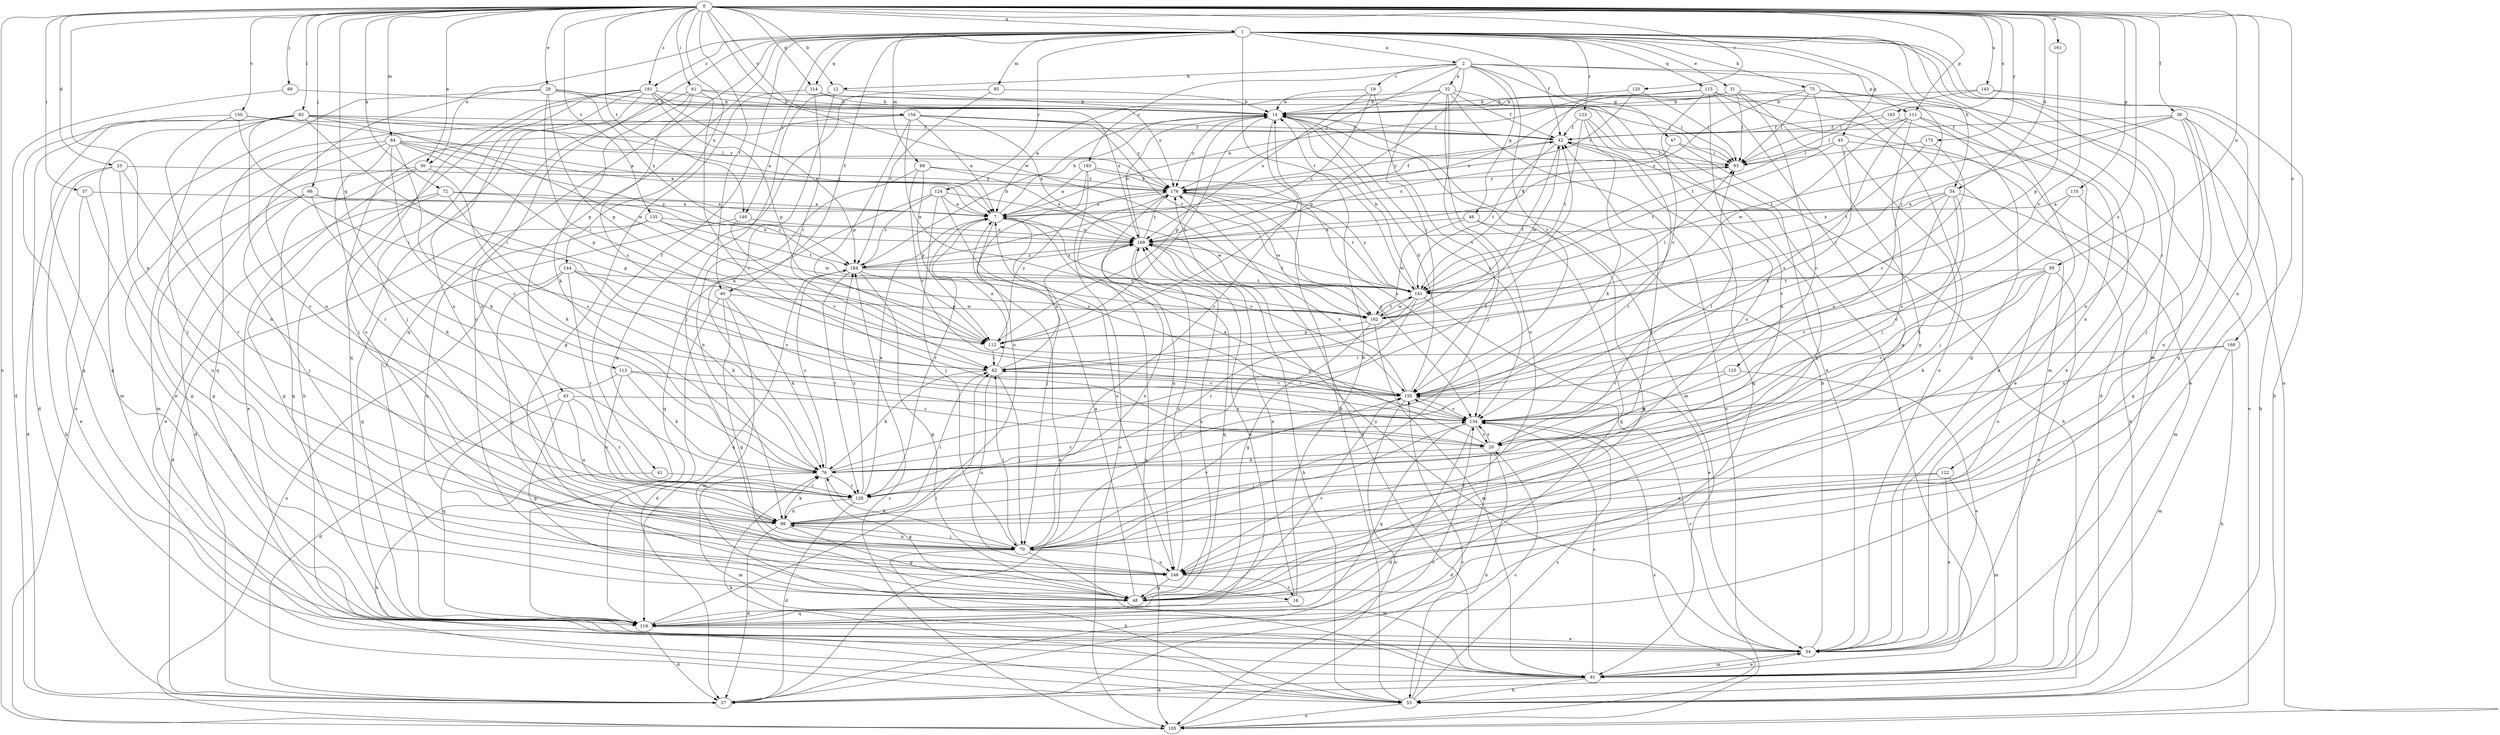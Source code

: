 strict digraph  {
0;
1;
2;
7;
12;
14;
16;
19;
20;
25;
27;
28;
30;
31;
32;
34;
36;
40;
41;
42;
43;
45;
46;
47;
48;
54;
55;
57;
61;
62;
66;
68;
70;
72;
75;
76;
82;
83;
84;
85;
89;
91;
95;
98;
105;
110;
111;
112;
113;
114;
115;
119;
120;
122;
123;
124;
125;
126;
134;
135;
140;
141;
143;
144;
148;
150;
154;
155;
161;
162;
163;
168;
169;
175;
176;
181;
183;
184;
0 -> 1  [label=a];
0 -> 12  [label=b];
0 -> 25  [label=d];
0 -> 28  [label=e];
0 -> 30  [label=e];
0 -> 36  [label=f];
0 -> 40  [label=f];
0 -> 54  [label=h];
0 -> 57  [label=i];
0 -> 61  [label=i];
0 -> 66  [label=j];
0 -> 68  [label=j];
0 -> 72  [label=k];
0 -> 82  [label=l];
0 -> 84  [label=m];
0 -> 95  [label=n];
0 -> 98  [label=n];
0 -> 105  [label=o];
0 -> 110  [label=p];
0 -> 111  [label=p];
0 -> 113  [label=q];
0 -> 114  [label=q];
0 -> 120  [label=r];
0 -> 134  [label=s];
0 -> 135  [label=t];
0 -> 140  [label=t];
0 -> 143  [label=u];
0 -> 144  [label=u];
0 -> 148  [label=u];
0 -> 150  [label=v];
0 -> 154  [label=v];
0 -> 155  [label=v];
0 -> 161  [label=w];
0 -> 162  [label=w];
0 -> 163  [label=x];
0 -> 168  [label=x];
0 -> 175  [label=y];
0 -> 181  [label=z];
1 -> 2  [label=a];
1 -> 16  [label=c];
1 -> 30  [label=e];
1 -> 31  [label=e];
1 -> 40  [label=f];
1 -> 41  [label=f];
1 -> 42  [label=f];
1 -> 43  [label=g];
1 -> 45  [label=g];
1 -> 54  [label=h];
1 -> 75  [label=k];
1 -> 85  [label=m];
1 -> 89  [label=m];
1 -> 91  [label=m];
1 -> 105  [label=o];
1 -> 114  [label=q];
1 -> 115  [label=q];
1 -> 119  [label=q];
1 -> 122  [label=r];
1 -> 123  [label=r];
1 -> 124  [label=r];
1 -> 125  [label=r];
1 -> 140  [label=t];
1 -> 141  [label=t];
1 -> 148  [label=u];
1 -> 181  [label=z];
2 -> 12  [label=b];
2 -> 19  [label=c];
2 -> 32  [label=e];
2 -> 46  [label=g];
2 -> 47  [label=g];
2 -> 91  [label=m];
2 -> 111  [label=p];
2 -> 112  [label=p];
2 -> 148  [label=u];
2 -> 155  [label=v];
2 -> 176  [label=y];
2 -> 183  [label=z];
7 -> 14  [label=b];
7 -> 70  [label=j];
7 -> 83  [label=l];
7 -> 126  [label=r];
7 -> 148  [label=u];
7 -> 155  [label=v];
7 -> 169  [label=x];
12 -> 14  [label=b];
12 -> 70  [label=j];
12 -> 76  [label=k];
14 -> 42  [label=f];
14 -> 91  [label=m];
14 -> 112  [label=p];
14 -> 126  [label=r];
14 -> 134  [label=s];
14 -> 176  [label=y];
16 -> 14  [label=b];
16 -> 119  [label=q];
16 -> 169  [label=x];
19 -> 14  [label=b];
19 -> 155  [label=v];
19 -> 169  [label=x];
19 -> 184  [label=z];
20 -> 7  [label=a];
20 -> 27  [label=d];
20 -> 55  [label=h];
20 -> 76  [label=k];
20 -> 83  [label=l];
20 -> 134  [label=s];
25 -> 27  [label=d];
25 -> 55  [label=h];
25 -> 126  [label=r];
25 -> 148  [label=u];
25 -> 176  [label=y];
27 -> 7  [label=a];
27 -> 134  [label=s];
28 -> 14  [label=b];
28 -> 62  [label=i];
28 -> 98  [label=n];
28 -> 105  [label=o];
28 -> 112  [label=p];
28 -> 169  [label=x];
28 -> 176  [label=y];
30 -> 27  [label=d];
30 -> 34  [label=e];
30 -> 76  [label=k];
30 -> 119  [label=q];
30 -> 176  [label=y];
31 -> 7  [label=a];
31 -> 14  [label=b];
31 -> 20  [label=c];
31 -> 34  [label=e];
31 -> 48  [label=g];
31 -> 83  [label=l];
31 -> 169  [label=x];
32 -> 7  [label=a];
32 -> 14  [label=b];
32 -> 34  [label=e];
32 -> 42  [label=f];
32 -> 62  [label=i];
32 -> 70  [label=j];
32 -> 105  [label=o];
32 -> 148  [label=u];
34 -> 14  [label=b];
34 -> 91  [label=m];
34 -> 155  [label=v];
34 -> 176  [label=y];
36 -> 34  [label=e];
36 -> 42  [label=f];
36 -> 55  [label=h];
36 -> 62  [label=i];
36 -> 70  [label=j];
36 -> 141  [label=t];
36 -> 148  [label=u];
40 -> 27  [label=d];
40 -> 48  [label=g];
40 -> 76  [label=k];
40 -> 91  [label=m];
40 -> 162  [label=w];
41 -> 55  [label=h];
41 -> 126  [label=r];
42 -> 83  [label=l];
42 -> 119  [label=q];
42 -> 141  [label=t];
42 -> 162  [label=w];
42 -> 176  [label=y];
43 -> 48  [label=g];
43 -> 98  [label=n];
43 -> 119  [label=q];
43 -> 126  [label=r];
43 -> 134  [label=s];
45 -> 55  [label=h];
45 -> 70  [label=j];
45 -> 83  [label=l];
45 -> 134  [label=s];
45 -> 141  [label=t];
46 -> 48  [label=g];
46 -> 119  [label=q];
46 -> 162  [label=w];
46 -> 169  [label=x];
47 -> 55  [label=h];
47 -> 83  [label=l];
47 -> 169  [label=x];
48 -> 7  [label=a];
48 -> 155  [label=v];
48 -> 169  [label=x];
54 -> 7  [label=a];
54 -> 20  [label=c];
54 -> 76  [label=k];
54 -> 91  [label=m];
54 -> 134  [label=s];
54 -> 155  [label=v];
54 -> 169  [label=x];
55 -> 14  [label=b];
55 -> 20  [label=c];
55 -> 76  [label=k];
55 -> 105  [label=o];
55 -> 134  [label=s];
57 -> 7  [label=a];
57 -> 34  [label=e];
57 -> 48  [label=g];
61 -> 14  [label=b];
61 -> 20  [label=c];
61 -> 76  [label=k];
61 -> 83  [label=l];
61 -> 98  [label=n];
61 -> 134  [label=s];
62 -> 7  [label=a];
62 -> 70  [label=j];
62 -> 76  [label=k];
62 -> 148  [label=u];
62 -> 155  [label=v];
62 -> 169  [label=x];
66 -> 7  [label=a];
66 -> 48  [label=g];
66 -> 70  [label=j];
66 -> 76  [label=k];
66 -> 112  [label=p];
68 -> 14  [label=b];
68 -> 27  [label=d];
70 -> 55  [label=h];
70 -> 62  [label=i];
70 -> 76  [label=k];
70 -> 91  [label=m];
70 -> 98  [label=n];
70 -> 148  [label=u];
70 -> 155  [label=v];
70 -> 169  [label=x];
72 -> 7  [label=a];
72 -> 34  [label=e];
72 -> 48  [label=g];
72 -> 134  [label=s];
72 -> 184  [label=z];
75 -> 14  [label=b];
75 -> 34  [label=e];
75 -> 83  [label=l];
75 -> 105  [label=o];
75 -> 141  [label=t];
75 -> 169  [label=x];
76 -> 42  [label=f];
76 -> 48  [label=g];
76 -> 91  [label=m];
76 -> 126  [label=r];
76 -> 134  [label=s];
76 -> 184  [label=z];
82 -> 7  [label=a];
82 -> 27  [label=d];
82 -> 42  [label=f];
82 -> 62  [label=i];
82 -> 70  [label=j];
82 -> 91  [label=m];
82 -> 119  [label=q];
82 -> 126  [label=r];
82 -> 162  [label=w];
82 -> 176  [label=y];
83 -> 176  [label=y];
84 -> 7  [label=a];
84 -> 20  [label=c];
84 -> 34  [label=e];
84 -> 76  [label=k];
84 -> 83  [label=l];
84 -> 91  [label=m];
84 -> 112  [label=p];
84 -> 126  [label=r];
84 -> 184  [label=z];
85 -> 14  [label=b];
85 -> 119  [label=q];
85 -> 184  [label=z];
89 -> 98  [label=n];
89 -> 112  [label=p];
89 -> 155  [label=v];
89 -> 169  [label=x];
89 -> 176  [label=y];
91 -> 27  [label=d];
91 -> 34  [label=e];
91 -> 42  [label=f];
91 -> 55  [label=h];
91 -> 134  [label=s];
91 -> 176  [label=y];
95 -> 20  [label=c];
95 -> 34  [label=e];
95 -> 76  [label=k];
95 -> 141  [label=t];
95 -> 148  [label=u];
95 -> 155  [label=v];
98 -> 27  [label=d];
98 -> 42  [label=f];
98 -> 48  [label=g];
98 -> 62  [label=i];
98 -> 70  [label=j];
98 -> 76  [label=k];
105 -> 134  [label=s];
105 -> 155  [label=v];
105 -> 184  [label=z];
110 -> 7  [label=a];
110 -> 48  [label=g];
110 -> 134  [label=s];
111 -> 34  [label=e];
111 -> 42  [label=f];
111 -> 48  [label=g];
111 -> 70  [label=j];
111 -> 134  [label=s];
111 -> 162  [label=w];
112 -> 14  [label=b];
112 -> 62  [label=i];
112 -> 176  [label=y];
113 -> 20  [label=c];
113 -> 27  [label=d];
113 -> 76  [label=k];
113 -> 98  [label=n];
113 -> 155  [label=v];
114 -> 14  [label=b];
114 -> 48  [label=g];
114 -> 62  [label=i];
114 -> 83  [label=l];
115 -> 14  [label=b];
115 -> 27  [label=d];
115 -> 34  [label=e];
115 -> 48  [label=g];
115 -> 98  [label=n];
115 -> 141  [label=t];
115 -> 155  [label=v];
119 -> 27  [label=d];
119 -> 34  [label=e];
119 -> 62  [label=i];
119 -> 169  [label=x];
120 -> 14  [label=b];
120 -> 83  [label=l];
120 -> 176  [label=y];
122 -> 34  [label=e];
122 -> 91  [label=m];
122 -> 98  [label=n];
122 -> 126  [label=r];
123 -> 42  [label=f];
123 -> 48  [label=g];
123 -> 76  [label=k];
123 -> 126  [label=r];
123 -> 141  [label=t];
124 -> 7  [label=a];
124 -> 70  [label=j];
124 -> 119  [label=q];
124 -> 134  [label=s];
124 -> 162  [label=w];
124 -> 184  [label=z];
125 -> 20  [label=c];
125 -> 34  [label=e];
125 -> 155  [label=v];
126 -> 7  [label=a];
126 -> 27  [label=d];
126 -> 98  [label=n];
126 -> 184  [label=z];
134 -> 20  [label=c];
134 -> 27  [label=d];
134 -> 70  [label=j];
134 -> 119  [label=q];
134 -> 155  [label=v];
135 -> 27  [label=d];
135 -> 141  [label=t];
135 -> 148  [label=u];
135 -> 162  [label=w];
135 -> 169  [label=x];
140 -> 119  [label=q];
140 -> 155  [label=v];
140 -> 169  [label=x];
141 -> 14  [label=b];
141 -> 34  [label=e];
141 -> 48  [label=g];
141 -> 126  [label=r];
141 -> 162  [label=w];
141 -> 176  [label=y];
143 -> 14  [label=b];
143 -> 55  [label=h];
143 -> 83  [label=l];
143 -> 119  [label=q];
144 -> 76  [label=k];
144 -> 105  [label=o];
144 -> 126  [label=r];
144 -> 134  [label=s];
144 -> 141  [label=t];
144 -> 148  [label=u];
148 -> 48  [label=g];
148 -> 169  [label=x];
148 -> 16  [label=t];
150 -> 7  [label=a];
150 -> 42  [label=f];
150 -> 62  [label=i];
150 -> 98  [label=n];
150 -> 119  [label=q];
154 -> 7  [label=a];
154 -> 42  [label=f];
154 -> 70  [label=j];
154 -> 112  [label=p];
154 -> 119  [label=q];
154 -> 141  [label=t];
154 -> 162  [label=w];
154 -> 169  [label=x];
154 -> 176  [label=y];
155 -> 14  [label=b];
155 -> 62  [label=i];
155 -> 105  [label=o];
155 -> 112  [label=p];
155 -> 134  [label=s];
155 -> 169  [label=x];
161 -> 112  [label=p];
162 -> 42  [label=f];
162 -> 70  [label=j];
162 -> 83  [label=l];
162 -> 91  [label=m];
162 -> 112  [label=p];
162 -> 141  [label=t];
163 -> 42  [label=f];
163 -> 83  [label=l];
163 -> 98  [label=n];
168 -> 55  [label=h];
168 -> 62  [label=i];
168 -> 91  [label=m];
168 -> 134  [label=s];
169 -> 14  [label=b];
169 -> 55  [label=h];
169 -> 119  [label=q];
169 -> 141  [label=t];
169 -> 176  [label=y];
169 -> 184  [label=z];
175 -> 83  [label=l];
175 -> 141  [label=t];
175 -> 155  [label=v];
176 -> 7  [label=a];
176 -> 42  [label=f];
176 -> 105  [label=o];
176 -> 134  [label=s];
176 -> 141  [label=t];
176 -> 148  [label=u];
176 -> 162  [label=w];
181 -> 14  [label=b];
181 -> 55  [label=h];
181 -> 70  [label=j];
181 -> 98  [label=n];
181 -> 112  [label=p];
181 -> 119  [label=q];
181 -> 148  [label=u];
181 -> 169  [label=x];
181 -> 184  [label=z];
183 -> 7  [label=a];
183 -> 98  [label=n];
183 -> 105  [label=o];
183 -> 134  [label=s];
183 -> 176  [label=y];
184 -> 14  [label=b];
184 -> 48  [label=g];
184 -> 112  [label=p];
184 -> 119  [label=q];
184 -> 126  [label=r];
184 -> 141  [label=t];
184 -> 169  [label=x];
}

